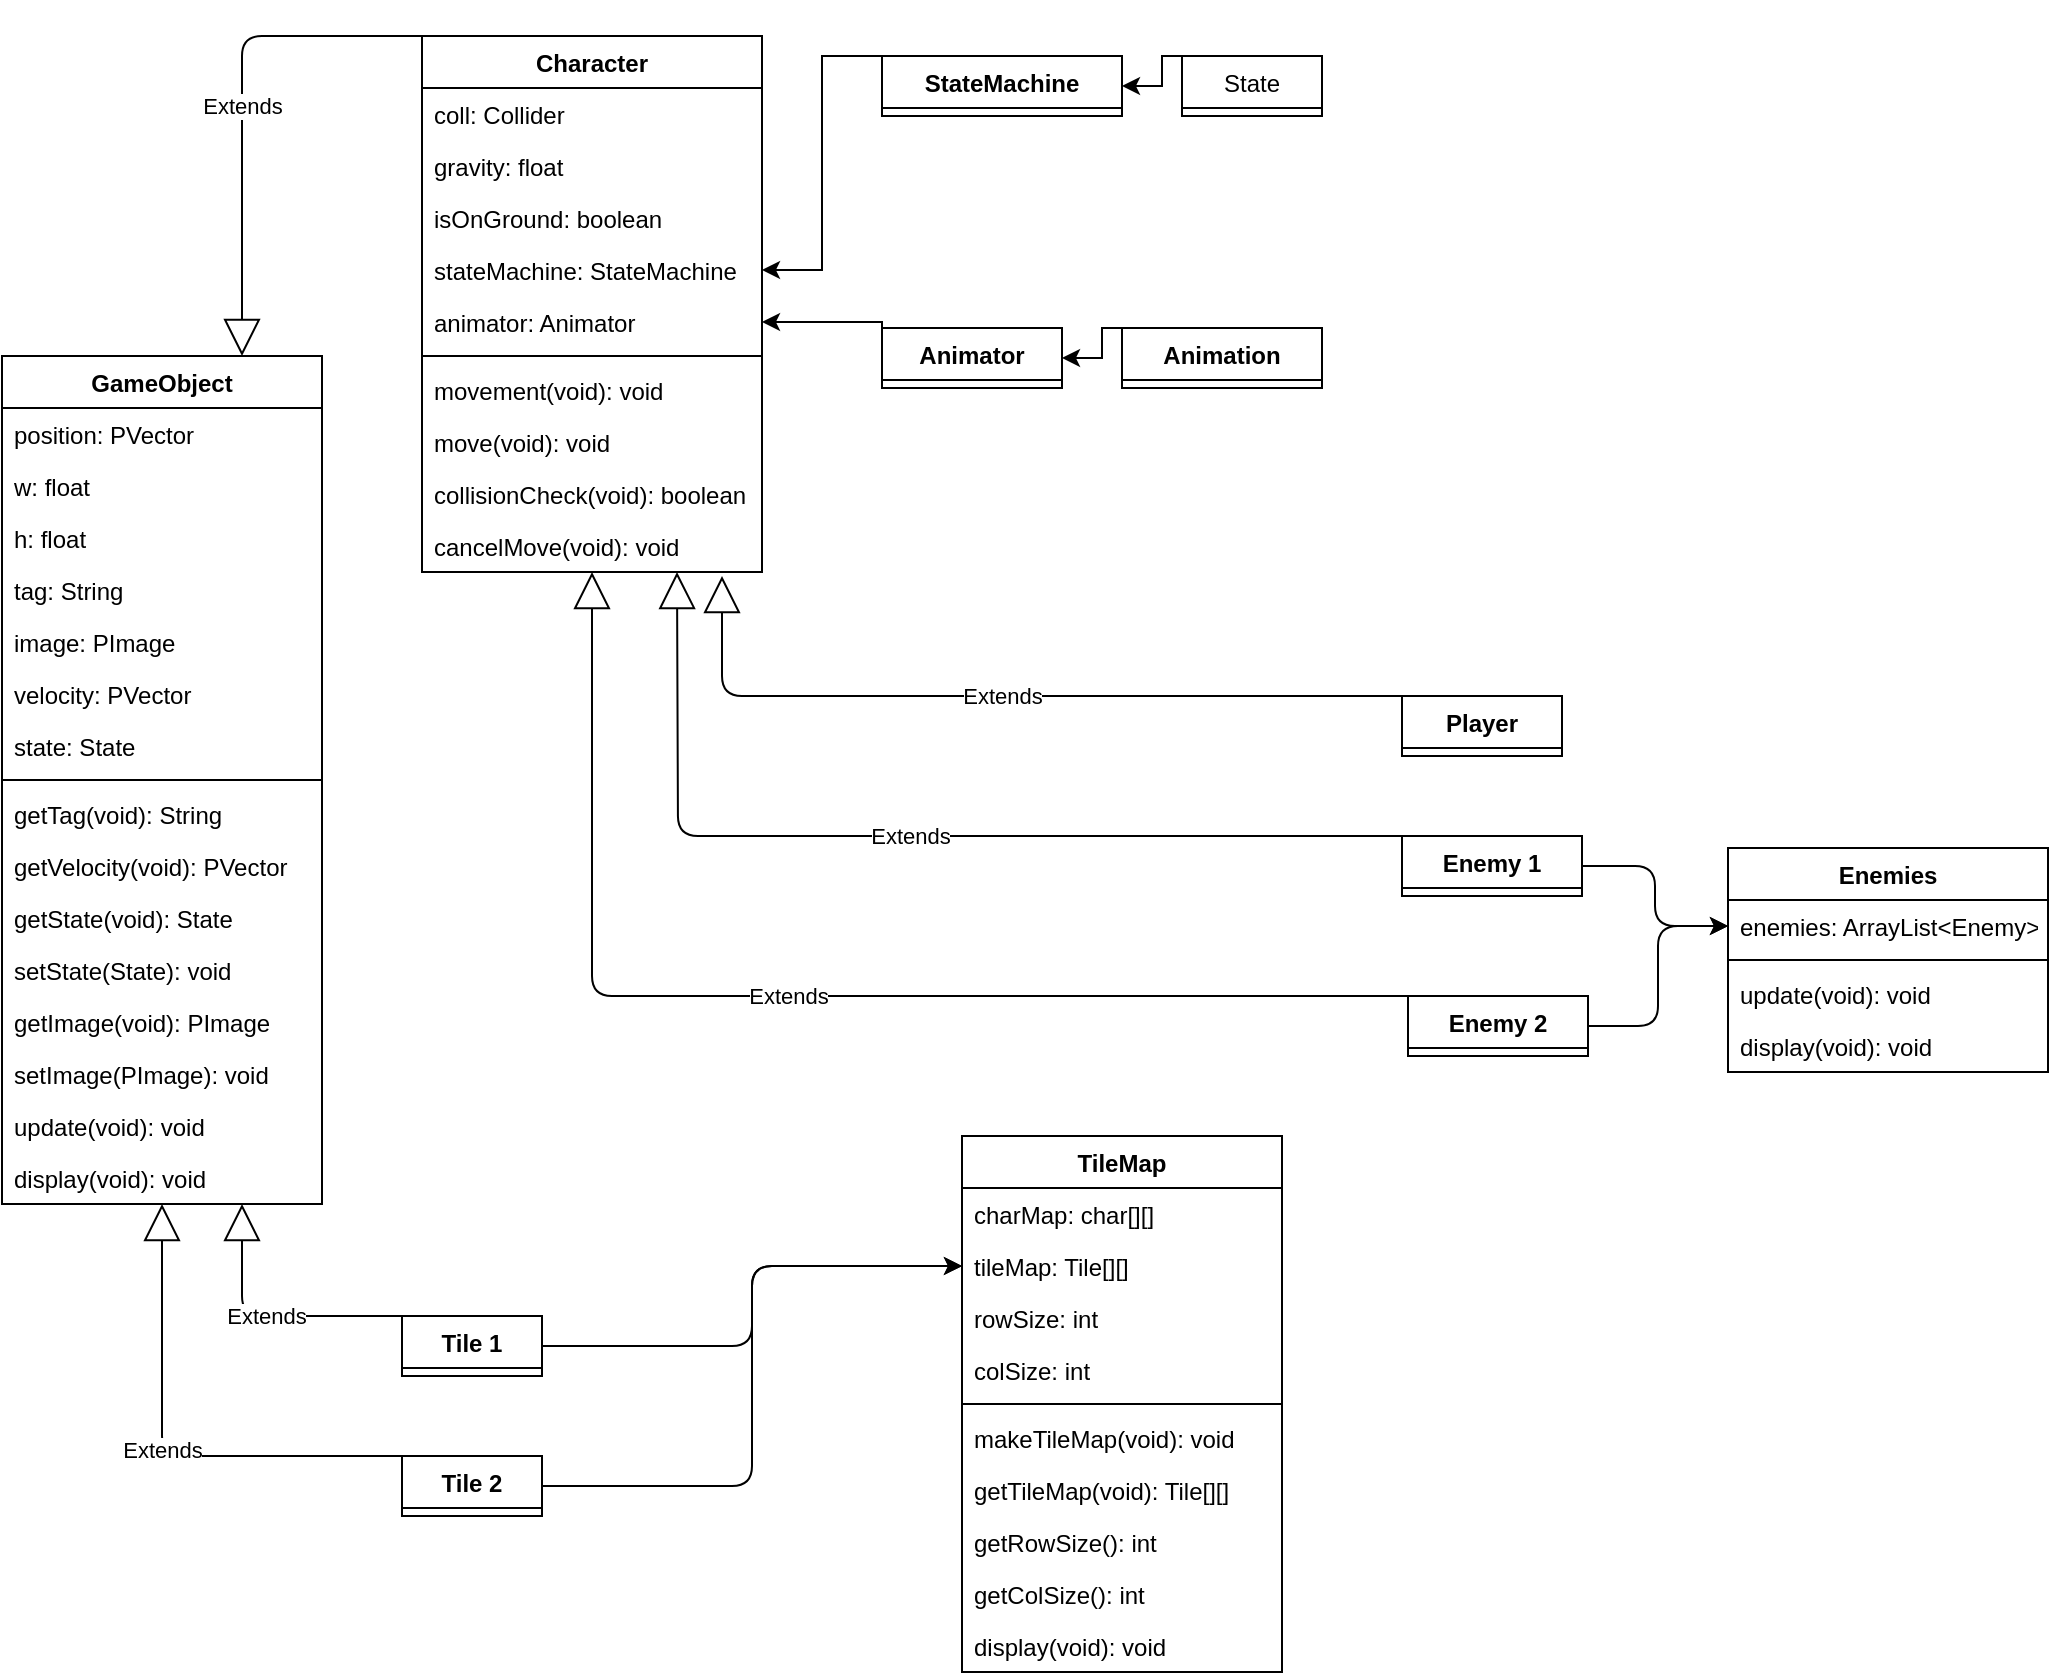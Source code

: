 <mxfile version="20.8.20" type="device"><diagram id="C5RBs43oDa-KdzZeNtuy" name="Page-1"><mxGraphModel dx="1008" dy="642" grid="1" gridSize="10" guides="1" tooltips="1" connect="1" arrows="1" fold="1" page="1" pageScale="1" pageWidth="827" pageHeight="1169" math="0" shadow="0"><root><mxCell id="WIyWlLk6GJQsqaUBKTNV-0"/><mxCell id="WIyWlLk6GJQsqaUBKTNV-1" parent="WIyWlLk6GJQsqaUBKTNV-0"/><mxCell id="olz0WFhDpBD9glcPphKf-0" value="GameObject" style="swimlane;fontStyle=1;align=center;verticalAlign=top;childLayout=stackLayout;horizontal=1;startSize=26;horizontalStack=0;resizeParent=1;resizeParentMax=0;resizeLast=0;collapsible=1;marginBottom=0;" vertex="1" parent="WIyWlLk6GJQsqaUBKTNV-1"><mxGeometry x="20" y="400" width="160" height="424" as="geometry"><mxRectangle x="20" y="400" width="110" height="30" as="alternateBounds"/></mxGeometry></mxCell><mxCell id="olz0WFhDpBD9glcPphKf-1" value="position: PVector" style="text;strokeColor=none;fillColor=none;align=left;verticalAlign=top;spacingLeft=4;spacingRight=4;overflow=hidden;rotatable=0;points=[[0,0.5],[1,0.5]];portConstraint=eastwest;" vertex="1" parent="olz0WFhDpBD9glcPphKf-0"><mxGeometry y="26" width="160" height="26" as="geometry"/></mxCell><mxCell id="olz0WFhDpBD9glcPphKf-8" value="w: float" style="text;strokeColor=none;fillColor=none;align=left;verticalAlign=top;spacingLeft=4;spacingRight=4;overflow=hidden;rotatable=0;points=[[0,0.5],[1,0.5]];portConstraint=eastwest;" vertex="1" parent="olz0WFhDpBD9glcPphKf-0"><mxGeometry y="52" width="160" height="26" as="geometry"/></mxCell><mxCell id="olz0WFhDpBD9glcPphKf-9" value="h: float" style="text;strokeColor=none;fillColor=none;align=left;verticalAlign=top;spacingLeft=4;spacingRight=4;overflow=hidden;rotatable=0;points=[[0,0.5],[1,0.5]];portConstraint=eastwest;" vertex="1" parent="olz0WFhDpBD9glcPphKf-0"><mxGeometry y="78" width="160" height="26" as="geometry"/></mxCell><mxCell id="olz0WFhDpBD9glcPphKf-10" value="tag: String" style="text;strokeColor=none;fillColor=none;align=left;verticalAlign=top;spacingLeft=4;spacingRight=4;overflow=hidden;rotatable=0;points=[[0,0.5],[1,0.5]];portConstraint=eastwest;" vertex="1" parent="olz0WFhDpBD9glcPphKf-0"><mxGeometry y="104" width="160" height="26" as="geometry"/></mxCell><mxCell id="olz0WFhDpBD9glcPphKf-11" value="image: PImage" style="text;strokeColor=none;fillColor=none;align=left;verticalAlign=top;spacingLeft=4;spacingRight=4;overflow=hidden;rotatable=0;points=[[0,0.5],[1,0.5]];portConstraint=eastwest;" vertex="1" parent="olz0WFhDpBD9glcPphKf-0"><mxGeometry y="130" width="160" height="26" as="geometry"/></mxCell><mxCell id="olz0WFhDpBD9glcPphKf-12" value="velocity: PVector" style="text;strokeColor=none;fillColor=none;align=left;verticalAlign=top;spacingLeft=4;spacingRight=4;overflow=hidden;rotatable=0;points=[[0,0.5],[1,0.5]];portConstraint=eastwest;" vertex="1" parent="olz0WFhDpBD9glcPphKf-0"><mxGeometry y="156" width="160" height="26" as="geometry"/></mxCell><mxCell id="olz0WFhDpBD9glcPphKf-13" value="state: State" style="text;strokeColor=none;fillColor=none;align=left;verticalAlign=top;spacingLeft=4;spacingRight=4;overflow=hidden;rotatable=0;points=[[0,0.5],[1,0.5]];portConstraint=eastwest;" vertex="1" parent="olz0WFhDpBD9glcPphKf-0"><mxGeometry y="182" width="160" height="26" as="geometry"/></mxCell><mxCell id="olz0WFhDpBD9glcPphKf-2" value="" style="line;strokeWidth=1;fillColor=none;align=left;verticalAlign=middle;spacingTop=-1;spacingLeft=3;spacingRight=3;rotatable=0;labelPosition=right;points=[];portConstraint=eastwest;strokeColor=inherit;" vertex="1" parent="olz0WFhDpBD9glcPphKf-0"><mxGeometry y="208" width="160" height="8" as="geometry"/></mxCell><mxCell id="olz0WFhDpBD9glcPphKf-16" value="getTag(void): String" style="text;strokeColor=none;fillColor=none;align=left;verticalAlign=top;spacingLeft=4;spacingRight=4;overflow=hidden;rotatable=0;points=[[0,0.5],[1,0.5]];portConstraint=eastwest;" vertex="1" parent="olz0WFhDpBD9glcPphKf-0"><mxGeometry y="216" width="160" height="26" as="geometry"/></mxCell><mxCell id="olz0WFhDpBD9glcPphKf-3" value="getVelocity(void): PVector" style="text;strokeColor=none;fillColor=none;align=left;verticalAlign=top;spacingLeft=4;spacingRight=4;overflow=hidden;rotatable=0;points=[[0,0.5],[1,0.5]];portConstraint=eastwest;" vertex="1" parent="olz0WFhDpBD9glcPphKf-0"><mxGeometry y="242" width="160" height="26" as="geometry"/></mxCell><mxCell id="olz0WFhDpBD9glcPphKf-14" value="getState(void): State" style="text;strokeColor=none;fillColor=none;align=left;verticalAlign=top;spacingLeft=4;spacingRight=4;overflow=hidden;rotatable=0;points=[[0,0.5],[1,0.5]];portConstraint=eastwest;" vertex="1" parent="olz0WFhDpBD9glcPphKf-0"><mxGeometry y="268" width="160" height="26" as="geometry"/></mxCell><mxCell id="olz0WFhDpBD9glcPphKf-15" value="setState(State): void" style="text;strokeColor=none;fillColor=none;align=left;verticalAlign=top;spacingLeft=4;spacingRight=4;overflow=hidden;rotatable=0;points=[[0,0.5],[1,0.5]];portConstraint=eastwest;" vertex="1" parent="olz0WFhDpBD9glcPphKf-0"><mxGeometry y="294" width="160" height="26" as="geometry"/></mxCell><mxCell id="olz0WFhDpBD9glcPphKf-18" value="getImage(void): PImage" style="text;strokeColor=none;fillColor=none;align=left;verticalAlign=top;spacingLeft=4;spacingRight=4;overflow=hidden;rotatable=0;points=[[0,0.5],[1,0.5]];portConstraint=eastwest;" vertex="1" parent="olz0WFhDpBD9glcPphKf-0"><mxGeometry y="320" width="160" height="26" as="geometry"/></mxCell><mxCell id="olz0WFhDpBD9glcPphKf-17" value="setImage(PImage): void" style="text;strokeColor=none;fillColor=none;align=left;verticalAlign=top;spacingLeft=4;spacingRight=4;overflow=hidden;rotatable=0;points=[[0,0.5],[1,0.5]];portConstraint=eastwest;" vertex="1" parent="olz0WFhDpBD9glcPphKf-0"><mxGeometry y="346" width="160" height="26" as="geometry"/></mxCell><mxCell id="olz0WFhDpBD9glcPphKf-20" value="update(void): void" style="text;strokeColor=none;fillColor=none;align=left;verticalAlign=top;spacingLeft=4;spacingRight=4;overflow=hidden;rotatable=0;points=[[0,0.5],[1,0.5]];portConstraint=eastwest;" vertex="1" parent="olz0WFhDpBD9glcPphKf-0"><mxGeometry y="372" width="160" height="26" as="geometry"/></mxCell><mxCell id="olz0WFhDpBD9glcPphKf-19" value="display(void): void" style="text;strokeColor=none;fillColor=none;align=left;verticalAlign=top;spacingLeft=4;spacingRight=4;overflow=hidden;rotatable=0;points=[[0,0.5],[1,0.5]];portConstraint=eastwest;" vertex="1" parent="olz0WFhDpBD9glcPphKf-0"><mxGeometry y="398" width="160" height="26" as="geometry"/></mxCell><mxCell id="olz0WFhDpBD9glcPphKf-21" value="Character" style="swimlane;fontStyle=1;align=center;verticalAlign=top;childLayout=stackLayout;horizontal=1;startSize=26;horizontalStack=0;resizeParent=1;resizeParentMax=0;resizeLast=0;collapsible=1;marginBottom=0;" vertex="1" parent="WIyWlLk6GJQsqaUBKTNV-1"><mxGeometry x="230" y="240" width="170" height="268" as="geometry"><mxRectangle x="230" y="240" width="100" height="30" as="alternateBounds"/></mxGeometry></mxCell><mxCell id="olz0WFhDpBD9glcPphKf-22" value="coll: Collider" style="text;strokeColor=none;fillColor=none;align=left;verticalAlign=top;spacingLeft=4;spacingRight=4;overflow=hidden;rotatable=0;points=[[0,0.5],[1,0.5]];portConstraint=eastwest;" vertex="1" parent="olz0WFhDpBD9glcPphKf-21"><mxGeometry y="26" width="170" height="26" as="geometry"/></mxCell><mxCell id="olz0WFhDpBD9glcPphKf-28" value="gravity: float" style="text;strokeColor=none;fillColor=none;align=left;verticalAlign=top;spacingLeft=4;spacingRight=4;overflow=hidden;rotatable=0;points=[[0,0.5],[1,0.5]];portConstraint=eastwest;" vertex="1" parent="olz0WFhDpBD9glcPphKf-21"><mxGeometry y="52" width="170" height="26" as="geometry"/></mxCell><mxCell id="olz0WFhDpBD9glcPphKf-27" value="isOnGround: boolean" style="text;strokeColor=none;fillColor=none;align=left;verticalAlign=top;spacingLeft=4;spacingRight=4;overflow=hidden;rotatable=0;points=[[0,0.5],[1,0.5]];portConstraint=eastwest;" vertex="1" parent="olz0WFhDpBD9glcPphKf-21"><mxGeometry y="78" width="170" height="26" as="geometry"/></mxCell><mxCell id="olz0WFhDpBD9glcPphKf-26" value="stateMachine: StateMachine" style="text;strokeColor=none;fillColor=none;align=left;verticalAlign=top;spacingLeft=4;spacingRight=4;overflow=hidden;rotatable=0;points=[[0,0.5],[1,0.5]];portConstraint=eastwest;" vertex="1" parent="olz0WFhDpBD9glcPphKf-21"><mxGeometry y="104" width="170" height="26" as="geometry"/></mxCell><mxCell id="olz0WFhDpBD9glcPphKf-25" value="animator: Animator" style="text;strokeColor=none;fillColor=none;align=left;verticalAlign=top;spacingLeft=4;spacingRight=4;overflow=hidden;rotatable=0;points=[[0,0.5],[1,0.5]];portConstraint=eastwest;" vertex="1" parent="olz0WFhDpBD9glcPphKf-21"><mxGeometry y="130" width="170" height="26" as="geometry"/></mxCell><mxCell id="olz0WFhDpBD9glcPphKf-23" value="" style="line;strokeWidth=1;fillColor=none;align=left;verticalAlign=middle;spacingTop=-1;spacingLeft=3;spacingRight=3;rotatable=0;labelPosition=right;points=[];portConstraint=eastwest;strokeColor=inherit;" vertex="1" parent="olz0WFhDpBD9glcPphKf-21"><mxGeometry y="156" width="170" height="8" as="geometry"/></mxCell><mxCell id="olz0WFhDpBD9glcPphKf-24" value="movement(void): void" style="text;strokeColor=none;fillColor=none;align=left;verticalAlign=top;spacingLeft=4;spacingRight=4;overflow=hidden;rotatable=0;points=[[0,0.5],[1,0.5]];portConstraint=eastwest;" vertex="1" parent="olz0WFhDpBD9glcPphKf-21"><mxGeometry y="164" width="170" height="26" as="geometry"/></mxCell><mxCell id="olz0WFhDpBD9glcPphKf-31" value="move(void): void" style="text;strokeColor=none;fillColor=none;align=left;verticalAlign=top;spacingLeft=4;spacingRight=4;overflow=hidden;rotatable=0;points=[[0,0.5],[1,0.5]];portConstraint=eastwest;" vertex="1" parent="olz0WFhDpBD9glcPphKf-21"><mxGeometry y="190" width="170" height="26" as="geometry"/></mxCell><mxCell id="olz0WFhDpBD9glcPphKf-30" value="collisionCheck(void): boolean" style="text;strokeColor=none;fillColor=none;align=left;verticalAlign=top;spacingLeft=4;spacingRight=4;overflow=hidden;rotatable=0;points=[[0,0.5],[1,0.5]];portConstraint=eastwest;" vertex="1" parent="olz0WFhDpBD9glcPphKf-21"><mxGeometry y="216" width="170" height="26" as="geometry"/></mxCell><mxCell id="olz0WFhDpBD9glcPphKf-29" value="cancelMove(void): void" style="text;strokeColor=none;fillColor=none;align=left;verticalAlign=top;spacingLeft=4;spacingRight=4;overflow=hidden;rotatable=0;points=[[0,0.5],[1,0.5]];portConstraint=eastwest;" vertex="1" parent="olz0WFhDpBD9glcPphKf-21"><mxGeometry y="242" width="170" height="26" as="geometry"/></mxCell><mxCell id="olz0WFhDpBD9glcPphKf-32" value="Player" style="swimlane;fontStyle=1;align=center;verticalAlign=top;childLayout=stackLayout;horizontal=1;startSize=26;horizontalStack=0;resizeParent=1;resizeParentMax=0;resizeLast=0;collapsible=1;marginBottom=0;" vertex="1" collapsed="1" parent="WIyWlLk6GJQsqaUBKTNV-1"><mxGeometry x="720" y="570" width="80" height="30" as="geometry"><mxRectangle x="720" y="570" width="160" height="294" as="alternateBounds"/></mxGeometry></mxCell><mxCell id="olz0WFhDpBD9glcPphKf-33" value="speed: float" style="text;strokeColor=none;fillColor=none;align=left;verticalAlign=top;spacingLeft=4;spacingRight=4;overflow=hidden;rotatable=0;points=[[0,0.5],[1,0.5]];portConstraint=eastwest;" vertex="1" parent="olz0WFhDpBD9glcPphKf-32"><mxGeometry y="26" width="160" height="26" as="geometry"/></mxCell><mxCell id="olz0WFhDpBD9glcPphKf-39" value="fireRate: int" style="text;strokeColor=none;fillColor=none;align=left;verticalAlign=top;spacingLeft=4;spacingRight=4;overflow=hidden;rotatable=0;points=[[0,0.5],[1,0.5]];portConstraint=eastwest;" vertex="1" parent="olz0WFhDpBD9glcPphKf-32"><mxGeometry y="52" width="160" height="26" as="geometry"/></mxCell><mxCell id="olz0WFhDpBD9glcPphKf-38" value="fireCnt: int" style="text;strokeColor=none;fillColor=none;align=left;verticalAlign=top;spacingLeft=4;spacingRight=4;overflow=hidden;rotatable=0;points=[[0,0.5],[1,0.5]];portConstraint=eastwest;" vertex="1" parent="olz0WFhDpBD9glcPphKf-32"><mxGeometry y="78" width="160" height="26" as="geometry"/></mxCell><mxCell id="olz0WFhDpBD9glcPphKf-37" value="readyToFire: boolean" style="text;strokeColor=none;fillColor=none;align=left;verticalAlign=top;spacingLeft=4;spacingRight=4;overflow=hidden;rotatable=0;points=[[0,0.5],[1,0.5]];portConstraint=eastwest;" vertex="1" parent="olz0WFhDpBD9glcPphKf-32"><mxGeometry y="104" width="160" height="26" as="geometry"/></mxCell><mxCell id="olz0WFhDpBD9glcPphKf-36" value="jumpForce: float" style="text;strokeColor=none;fillColor=none;align=left;verticalAlign=top;spacingLeft=4;spacingRight=4;overflow=hidden;rotatable=0;points=[[0,0.5],[1,0.5]];portConstraint=eastwest;" vertex="1" parent="olz0WFhDpBD9glcPphKf-32"><mxGeometry y="130" width="160" height="26" as="geometry"/></mxCell><mxCell id="olz0WFhDpBD9glcPphKf-34" value="" style="line;strokeWidth=1;fillColor=none;align=left;verticalAlign=middle;spacingTop=-1;spacingLeft=3;spacingRight=3;rotatable=0;labelPosition=right;points=[];portConstraint=eastwest;strokeColor=inherit;" vertex="1" parent="olz0WFhDpBD9glcPphKf-32"><mxGeometry y="156" width="160" height="8" as="geometry"/></mxCell><mxCell id="olz0WFhDpBD9glcPphKf-35" value="movement(void): void" style="text;strokeColor=none;fillColor=none;align=left;verticalAlign=top;spacingLeft=4;spacingRight=4;overflow=hidden;rotatable=0;points=[[0,0.5],[1,0.5]];portConstraint=eastwest;" vertex="1" parent="olz0WFhDpBD9glcPphKf-32"><mxGeometry y="164" width="160" height="26" as="geometry"/></mxCell><mxCell id="olz0WFhDpBD9glcPphKf-43" value="jump(void): void" style="text;strokeColor=none;fillColor=none;align=left;verticalAlign=top;spacingLeft=4;spacingRight=4;overflow=hidden;rotatable=0;points=[[0,0.5],[1,0.5]];portConstraint=eastwest;" vertex="1" parent="olz0WFhDpBD9glcPphKf-32"><mxGeometry y="190" width="160" height="26" as="geometry"/></mxCell><mxCell id="olz0WFhDpBD9glcPphKf-42" value="checkFire(void): void" style="text;strokeColor=none;fillColor=none;align=left;verticalAlign=top;spacingLeft=4;spacingRight=4;overflow=hidden;rotatable=0;points=[[0,0.5],[1,0.5]];portConstraint=eastwest;" vertex="1" parent="olz0WFhDpBD9glcPphKf-32"><mxGeometry y="216" width="160" height="26" as="geometry"/></mxCell><mxCell id="olz0WFhDpBD9glcPphKf-41" value="fire(void): void" style="text;strokeColor=none;fillColor=none;align=left;verticalAlign=top;spacingLeft=4;spacingRight=4;overflow=hidden;rotatable=0;points=[[0,0.5],[1,0.5]];portConstraint=eastwest;" vertex="1" parent="olz0WFhDpBD9glcPphKf-32"><mxGeometry y="242" width="160" height="26" as="geometry"/></mxCell><mxCell id="olz0WFhDpBD9glcPphKf-40" value="update(void): void" style="text;strokeColor=none;fillColor=none;align=left;verticalAlign=top;spacingLeft=4;spacingRight=4;overflow=hidden;rotatable=0;points=[[0,0.5],[1,0.5]];portConstraint=eastwest;" vertex="1" parent="olz0WFhDpBD9glcPphKf-32"><mxGeometry y="268" width="160" height="26" as="geometry"/></mxCell><mxCell id="olz0WFhDpBD9glcPphKf-47" value="Enemy 1" style="swimlane;fontStyle=1;align=center;verticalAlign=top;childLayout=stackLayout;horizontal=1;startSize=26;horizontalStack=0;resizeParent=1;resizeParentMax=0;resizeLast=0;collapsible=1;marginBottom=0;" vertex="1" collapsed="1" parent="WIyWlLk6GJQsqaUBKTNV-1"><mxGeometry x="720" y="640" width="90" height="30" as="geometry"><mxRectangle x="440" y="390" width="160" height="138" as="alternateBounds"/></mxGeometry></mxCell><mxCell id="olz0WFhDpBD9glcPphKf-49" value="" style="line;strokeWidth=1;fillColor=none;align=left;verticalAlign=middle;spacingTop=-1;spacingLeft=3;spacingRight=3;rotatable=0;labelPosition=right;points=[];portConstraint=eastwest;strokeColor=inherit;" vertex="1" parent="olz0WFhDpBD9glcPphKf-47"><mxGeometry y="26" width="160" height="8" as="geometry"/></mxCell><mxCell id="olz0WFhDpBD9glcPphKf-50" value="movement(void): void" style="text;strokeColor=none;fillColor=none;align=left;verticalAlign=top;spacingLeft=4;spacingRight=4;overflow=hidden;rotatable=0;points=[[0,0.5],[1,0.5]];portConstraint=eastwest;" vertex="1" parent="olz0WFhDpBD9glcPphKf-47"><mxGeometry y="34" width="160" height="26" as="geometry"/></mxCell><mxCell id="olz0WFhDpBD9glcPphKf-53" value="isHit(void): boolean" style="text;strokeColor=none;fillColor=none;align=left;verticalAlign=top;spacingLeft=4;spacingRight=4;overflow=hidden;rotatable=0;points=[[0,0.5],[1,0.5]];portConstraint=eastwest;" vertex="1" parent="olz0WFhDpBD9glcPphKf-47"><mxGeometry y="60" width="160" height="26" as="geometry"/></mxCell><mxCell id="olz0WFhDpBD9glcPphKf-52" value="isDead(void):  void" style="text;strokeColor=none;fillColor=none;align=left;verticalAlign=top;spacingLeft=4;spacingRight=4;overflow=hidden;rotatable=0;points=[[0,0.5],[1,0.5]];portConstraint=eastwest;" vertex="1" parent="olz0WFhDpBD9glcPphKf-47"><mxGeometry y="86" width="160" height="26" as="geometry"/></mxCell><mxCell id="olz0WFhDpBD9glcPphKf-51" value="update(void): void" style="text;strokeColor=none;fillColor=none;align=left;verticalAlign=top;spacingLeft=4;spacingRight=4;overflow=hidden;rotatable=0;points=[[0,0.5],[1,0.5]];portConstraint=eastwest;" vertex="1" parent="olz0WFhDpBD9glcPphKf-47"><mxGeometry y="112" width="160" height="26" as="geometry"/></mxCell><mxCell id="olz0WFhDpBD9glcPphKf-54" value="Enemy 2" style="swimlane;fontStyle=1;align=center;verticalAlign=top;childLayout=stackLayout;horizontal=1;startSize=26;horizontalStack=0;resizeParent=1;resizeParentMax=0;resizeLast=0;collapsible=1;marginBottom=0;" vertex="1" collapsed="1" parent="WIyWlLk6GJQsqaUBKTNV-1"><mxGeometry x="723" y="720" width="90" height="30" as="geometry"><mxRectangle x="440" y="540" width="160" height="138" as="alternateBounds"/></mxGeometry></mxCell><mxCell id="olz0WFhDpBD9glcPphKf-55" value="" style="line;strokeWidth=1;fillColor=none;align=left;verticalAlign=middle;spacingTop=-1;spacingLeft=3;spacingRight=3;rotatable=0;labelPosition=right;points=[];portConstraint=eastwest;strokeColor=inherit;" vertex="1" parent="olz0WFhDpBD9glcPphKf-54"><mxGeometry y="26" width="160" height="8" as="geometry"/></mxCell><mxCell id="olz0WFhDpBD9glcPphKf-56" value="movement(void): void" style="text;strokeColor=none;fillColor=none;align=left;verticalAlign=top;spacingLeft=4;spacingRight=4;overflow=hidden;rotatable=0;points=[[0,0.5],[1,0.5]];portConstraint=eastwest;" vertex="1" parent="olz0WFhDpBD9glcPphKf-54"><mxGeometry y="34" width="160" height="26" as="geometry"/></mxCell><mxCell id="olz0WFhDpBD9glcPphKf-57" value="isHit(void): boolean" style="text;strokeColor=none;fillColor=none;align=left;verticalAlign=top;spacingLeft=4;spacingRight=4;overflow=hidden;rotatable=0;points=[[0,0.5],[1,0.5]];portConstraint=eastwest;" vertex="1" parent="olz0WFhDpBD9glcPphKf-54"><mxGeometry y="60" width="160" height="26" as="geometry"/></mxCell><mxCell id="olz0WFhDpBD9glcPphKf-58" value="isDead(void):  void" style="text;strokeColor=none;fillColor=none;align=left;verticalAlign=top;spacingLeft=4;spacingRight=4;overflow=hidden;rotatable=0;points=[[0,0.5],[1,0.5]];portConstraint=eastwest;" vertex="1" parent="olz0WFhDpBD9glcPphKf-54"><mxGeometry y="86" width="160" height="26" as="geometry"/></mxCell><mxCell id="olz0WFhDpBD9glcPphKf-59" value="update(void): void" style="text;strokeColor=none;fillColor=none;align=left;verticalAlign=top;spacingLeft=4;spacingRight=4;overflow=hidden;rotatable=0;points=[[0,0.5],[1,0.5]];portConstraint=eastwest;" vertex="1" parent="olz0WFhDpBD9glcPphKf-54"><mxGeometry y="112" width="160" height="26" as="geometry"/></mxCell><mxCell id="olz0WFhDpBD9glcPphKf-60" value="Enemies" style="swimlane;fontStyle=1;align=center;verticalAlign=top;childLayout=stackLayout;horizontal=1;startSize=26;horizontalStack=0;resizeParent=1;resizeParentMax=0;resizeLast=0;collapsible=1;marginBottom=0;" vertex="1" parent="WIyWlLk6GJQsqaUBKTNV-1"><mxGeometry x="883" y="646" width="160" height="112" as="geometry"><mxRectangle x="680" y="448" width="90" height="30" as="alternateBounds"/></mxGeometry></mxCell><mxCell id="olz0WFhDpBD9glcPphKf-61" value="enemies: ArrayList&lt;Enemy&gt;" style="text;strokeColor=none;fillColor=none;align=left;verticalAlign=top;spacingLeft=4;spacingRight=4;overflow=hidden;rotatable=0;points=[[0,0.5],[1,0.5]];portConstraint=eastwest;" vertex="1" parent="olz0WFhDpBD9glcPphKf-60"><mxGeometry y="26" width="160" height="26" as="geometry"/></mxCell><mxCell id="olz0WFhDpBD9glcPphKf-62" value="" style="line;strokeWidth=1;fillColor=none;align=left;verticalAlign=middle;spacingTop=-1;spacingLeft=3;spacingRight=3;rotatable=0;labelPosition=right;points=[];portConstraint=eastwest;strokeColor=inherit;" vertex="1" parent="olz0WFhDpBD9glcPphKf-60"><mxGeometry y="52" width="160" height="8" as="geometry"/></mxCell><mxCell id="olz0WFhDpBD9glcPphKf-63" value="update(void): void" style="text;strokeColor=none;fillColor=none;align=left;verticalAlign=top;spacingLeft=4;spacingRight=4;overflow=hidden;rotatable=0;points=[[0,0.5],[1,0.5]];portConstraint=eastwest;" vertex="1" parent="olz0WFhDpBD9glcPphKf-60"><mxGeometry y="60" width="160" height="26" as="geometry"/></mxCell><mxCell id="olz0WFhDpBD9glcPphKf-72" value="display(void): void" style="text;strokeColor=none;fillColor=none;align=left;verticalAlign=top;spacingLeft=4;spacingRight=4;overflow=hidden;rotatable=0;points=[[0,0.5],[1,0.5]];portConstraint=eastwest;" vertex="1" parent="olz0WFhDpBD9glcPphKf-60"><mxGeometry y="86" width="160" height="26" as="geometry"/></mxCell><mxCell id="olz0WFhDpBD9glcPphKf-64" value="Tile 1" style="swimlane;fontStyle=1;align=center;verticalAlign=top;childLayout=stackLayout;horizontal=1;startSize=26;horizontalStack=0;resizeParent=1;resizeParentMax=0;resizeLast=0;collapsible=1;marginBottom=0;" vertex="1" collapsed="1" parent="WIyWlLk6GJQsqaUBKTNV-1"><mxGeometry x="220" y="880" width="70" height="30" as="geometry"><mxRectangle x="220" y="790" width="160" height="138" as="alternateBounds"/></mxGeometry></mxCell><mxCell id="olz0WFhDpBD9glcPphKf-65" value="coll: collider" style="text;strokeColor=none;fillColor=none;align=left;verticalAlign=top;spacingLeft=4;spacingRight=4;overflow=hidden;rotatable=0;points=[[0,0.5],[1,0.5]];portConstraint=eastwest;" vertex="1" parent="olz0WFhDpBD9glcPphKf-64"><mxGeometry y="26" width="160" height="26" as="geometry"/></mxCell><mxCell id="olz0WFhDpBD9glcPphKf-74" value="row: int" style="text;strokeColor=none;fillColor=none;align=left;verticalAlign=top;spacingLeft=4;spacingRight=4;overflow=hidden;rotatable=0;points=[[0,0.5],[1,0.5]];portConstraint=eastwest;" vertex="1" parent="olz0WFhDpBD9glcPphKf-64"><mxGeometry y="52" width="160" height="26" as="geometry"/></mxCell><mxCell id="olz0WFhDpBD9glcPphKf-73" value="col: int" style="text;strokeColor=none;fillColor=none;align=left;verticalAlign=top;spacingLeft=4;spacingRight=4;overflow=hidden;rotatable=0;points=[[0,0.5],[1,0.5]];portConstraint=eastwest;" vertex="1" parent="olz0WFhDpBD9glcPphKf-64"><mxGeometry y="78" width="160" height="26" as="geometry"/></mxCell><mxCell id="olz0WFhDpBD9glcPphKf-66" value="" style="line;strokeWidth=1;fillColor=none;align=left;verticalAlign=middle;spacingTop=-1;spacingLeft=3;spacingRight=3;rotatable=0;labelPosition=right;points=[];portConstraint=eastwest;strokeColor=inherit;" vertex="1" parent="olz0WFhDpBD9glcPphKf-64"><mxGeometry y="104" width="160" height="8" as="geometry"/></mxCell><mxCell id="olz0WFhDpBD9glcPphKf-67" value="setTile(void): void" style="text;strokeColor=none;fillColor=none;align=left;verticalAlign=top;spacingLeft=4;spacingRight=4;overflow=hidden;rotatable=0;points=[[0,0.5],[1,0.5]];portConstraint=eastwest;" vertex="1" parent="olz0WFhDpBD9glcPphKf-64"><mxGeometry y="112" width="160" height="26" as="geometry"/></mxCell><mxCell id="olz0WFhDpBD9glcPphKf-68" value="TileMap" style="swimlane;fontStyle=1;align=center;verticalAlign=top;childLayout=stackLayout;horizontal=1;startSize=26;horizontalStack=0;resizeParent=1;resizeParentMax=0;resizeLast=0;collapsible=1;marginBottom=0;" vertex="1" parent="WIyWlLk6GJQsqaUBKTNV-1"><mxGeometry x="500" y="790" width="160" height="268" as="geometry"><mxRectangle x="500" y="790" width="80" height="30" as="alternateBounds"/></mxGeometry></mxCell><mxCell id="olz0WFhDpBD9glcPphKf-69" value="charMap: char[][]" style="text;strokeColor=none;fillColor=none;align=left;verticalAlign=top;spacingLeft=4;spacingRight=4;overflow=hidden;rotatable=0;points=[[0,0.5],[1,0.5]];portConstraint=eastwest;" vertex="1" parent="olz0WFhDpBD9glcPphKf-68"><mxGeometry y="26" width="160" height="26" as="geometry"/></mxCell><mxCell id="olz0WFhDpBD9glcPphKf-82" value="tileMap: Tile[][]" style="text;strokeColor=none;fillColor=none;align=left;verticalAlign=top;spacingLeft=4;spacingRight=4;overflow=hidden;rotatable=0;points=[[0,0.5],[1,0.5]];portConstraint=eastwest;" vertex="1" parent="olz0WFhDpBD9glcPphKf-68"><mxGeometry y="52" width="160" height="26" as="geometry"/></mxCell><mxCell id="olz0WFhDpBD9glcPphKf-81" value="rowSize: int" style="text;strokeColor=none;fillColor=none;align=left;verticalAlign=top;spacingLeft=4;spacingRight=4;overflow=hidden;rotatable=0;points=[[0,0.5],[1,0.5]];portConstraint=eastwest;" vertex="1" parent="olz0WFhDpBD9glcPphKf-68"><mxGeometry y="78" width="160" height="26" as="geometry"/></mxCell><mxCell id="olz0WFhDpBD9glcPphKf-83" value="colSize: int" style="text;strokeColor=none;fillColor=none;align=left;verticalAlign=top;spacingLeft=4;spacingRight=4;overflow=hidden;rotatable=0;points=[[0,0.5],[1,0.5]];portConstraint=eastwest;" vertex="1" parent="olz0WFhDpBD9glcPphKf-68"><mxGeometry y="104" width="160" height="26" as="geometry"/></mxCell><mxCell id="olz0WFhDpBD9glcPphKf-70" value="" style="line;strokeWidth=1;fillColor=none;align=left;verticalAlign=middle;spacingTop=-1;spacingLeft=3;spacingRight=3;rotatable=0;labelPosition=right;points=[];portConstraint=eastwest;strokeColor=inherit;" vertex="1" parent="olz0WFhDpBD9glcPphKf-68"><mxGeometry y="130" width="160" height="8" as="geometry"/></mxCell><mxCell id="olz0WFhDpBD9glcPphKf-71" value="makeTileMap(void): void" style="text;strokeColor=none;fillColor=none;align=left;verticalAlign=top;spacingLeft=4;spacingRight=4;overflow=hidden;rotatable=0;points=[[0,0.5],[1,0.5]];portConstraint=eastwest;" vertex="1" parent="olz0WFhDpBD9glcPphKf-68"><mxGeometry y="138" width="160" height="26" as="geometry"/></mxCell><mxCell id="olz0WFhDpBD9glcPphKf-87" value="getTileMap(void): Tile[][]" style="text;strokeColor=none;fillColor=none;align=left;verticalAlign=top;spacingLeft=4;spacingRight=4;overflow=hidden;rotatable=0;points=[[0,0.5],[1,0.5]];portConstraint=eastwest;" vertex="1" parent="olz0WFhDpBD9glcPphKf-68"><mxGeometry y="164" width="160" height="26" as="geometry"/></mxCell><mxCell id="olz0WFhDpBD9glcPphKf-86" value="getRowSize(): int" style="text;strokeColor=none;fillColor=none;align=left;verticalAlign=top;spacingLeft=4;spacingRight=4;overflow=hidden;rotatable=0;points=[[0,0.5],[1,0.5]];portConstraint=eastwest;" vertex="1" parent="olz0WFhDpBD9glcPphKf-68"><mxGeometry y="190" width="160" height="26" as="geometry"/></mxCell><mxCell id="olz0WFhDpBD9glcPphKf-85" value="getColSize(): int" style="text;strokeColor=none;fillColor=none;align=left;verticalAlign=top;spacingLeft=4;spacingRight=4;overflow=hidden;rotatable=0;points=[[0,0.5],[1,0.5]];portConstraint=eastwest;" vertex="1" parent="olz0WFhDpBD9glcPphKf-68"><mxGeometry y="216" width="160" height="26" as="geometry"/></mxCell><mxCell id="olz0WFhDpBD9glcPphKf-84" value="display(void): void" style="text;strokeColor=none;fillColor=none;align=left;verticalAlign=top;spacingLeft=4;spacingRight=4;overflow=hidden;rotatable=0;points=[[0,0.5],[1,0.5]];portConstraint=eastwest;" vertex="1" parent="olz0WFhDpBD9glcPphKf-68"><mxGeometry y="242" width="160" height="26" as="geometry"/></mxCell><mxCell id="olz0WFhDpBD9glcPphKf-75" value="Tile 2" style="swimlane;fontStyle=1;align=center;verticalAlign=top;childLayout=stackLayout;horizontal=1;startSize=26;horizontalStack=0;resizeParent=1;resizeParentMax=0;resizeLast=0;collapsible=1;marginBottom=0;" vertex="1" collapsed="1" parent="WIyWlLk6GJQsqaUBKTNV-1"><mxGeometry x="220" y="950" width="70" height="30" as="geometry"><mxRectangle x="220" y="950" width="160" height="138" as="alternateBounds"/></mxGeometry></mxCell><mxCell id="olz0WFhDpBD9glcPphKf-76" value="coll: collider" style="text;strokeColor=none;fillColor=none;align=left;verticalAlign=top;spacingLeft=4;spacingRight=4;overflow=hidden;rotatable=0;points=[[0,0.5],[1,0.5]];portConstraint=eastwest;" vertex="1" parent="olz0WFhDpBD9glcPphKf-75"><mxGeometry y="26" width="160" height="26" as="geometry"/></mxCell><mxCell id="olz0WFhDpBD9glcPphKf-77" value="row: int" style="text;strokeColor=none;fillColor=none;align=left;verticalAlign=top;spacingLeft=4;spacingRight=4;overflow=hidden;rotatable=0;points=[[0,0.5],[1,0.5]];portConstraint=eastwest;" vertex="1" parent="olz0WFhDpBD9glcPphKf-75"><mxGeometry y="52" width="160" height="26" as="geometry"/></mxCell><mxCell id="olz0WFhDpBD9glcPphKf-78" value="col: int" style="text;strokeColor=none;fillColor=none;align=left;verticalAlign=top;spacingLeft=4;spacingRight=4;overflow=hidden;rotatable=0;points=[[0,0.5],[1,0.5]];portConstraint=eastwest;" vertex="1" parent="olz0WFhDpBD9glcPphKf-75"><mxGeometry y="78" width="160" height="26" as="geometry"/></mxCell><mxCell id="olz0WFhDpBD9glcPphKf-79" value="" style="line;strokeWidth=1;fillColor=none;align=left;verticalAlign=middle;spacingTop=-1;spacingLeft=3;spacingRight=3;rotatable=0;labelPosition=right;points=[];portConstraint=eastwest;strokeColor=inherit;" vertex="1" parent="olz0WFhDpBD9glcPphKf-75"><mxGeometry y="104" width="160" height="8" as="geometry"/></mxCell><mxCell id="olz0WFhDpBD9glcPphKf-80" value="setTile(void): void" style="text;strokeColor=none;fillColor=none;align=left;verticalAlign=top;spacingLeft=4;spacingRight=4;overflow=hidden;rotatable=0;points=[[0,0.5],[1,0.5]];portConstraint=eastwest;" vertex="1" parent="olz0WFhDpBD9glcPphKf-75"><mxGeometry y="112" width="160" height="26" as="geometry"/></mxCell><mxCell id="olz0WFhDpBD9glcPphKf-88" style="edgeStyle=orthogonalEdgeStyle;rounded=1;orthogonalLoop=1;jettySize=auto;html=1;exitX=1;exitY=0.5;exitDx=0;exitDy=0;" edge="1" parent="WIyWlLk6GJQsqaUBKTNV-1" source="olz0WFhDpBD9glcPphKf-65" target="olz0WFhDpBD9glcPphKf-82"><mxGeometry relative="1" as="geometry"/></mxCell><mxCell id="olz0WFhDpBD9glcPphKf-89" style="edgeStyle=orthogonalEdgeStyle;rounded=1;orthogonalLoop=1;jettySize=auto;html=1;exitX=1;exitY=0.5;exitDx=0;exitDy=0;entryX=0;entryY=0.5;entryDx=0;entryDy=0;" edge="1" parent="WIyWlLk6GJQsqaUBKTNV-1" source="olz0WFhDpBD9glcPphKf-76" target="olz0WFhDpBD9glcPphKf-82"><mxGeometry relative="1" as="geometry"/></mxCell><mxCell id="olz0WFhDpBD9glcPphKf-90" style="edgeStyle=orthogonalEdgeStyle;rounded=1;orthogonalLoop=1;jettySize=auto;html=1;exitX=1;exitY=0.5;exitDx=0;exitDy=0;entryX=0;entryY=0.5;entryDx=0;entryDy=0;" edge="1" parent="WIyWlLk6GJQsqaUBKTNV-1" source="olz0WFhDpBD9glcPphKf-50" target="olz0WFhDpBD9glcPphKf-61"><mxGeometry relative="1" as="geometry"/></mxCell><mxCell id="olz0WFhDpBD9glcPphKf-91" style="edgeStyle=orthogonalEdgeStyle;rounded=1;orthogonalLoop=1;jettySize=auto;html=1;exitX=1;exitY=0.5;exitDx=0;exitDy=0;entryX=0;entryY=0.5;entryDx=0;entryDy=0;" edge="1" parent="WIyWlLk6GJQsqaUBKTNV-1" source="olz0WFhDpBD9glcPphKf-56" target="olz0WFhDpBD9glcPphKf-61"><mxGeometry relative="1" as="geometry"/></mxCell><mxCell id="olz0WFhDpBD9glcPphKf-94" value="Extends" style="endArrow=block;endSize=16;endFill=0;html=1;rounded=1;entryX=0.75;entryY=0;entryDx=0;entryDy=0;exitX=0;exitY=0;exitDx=0;exitDy=0;" edge="1" parent="WIyWlLk6GJQsqaUBKTNV-1" source="olz0WFhDpBD9glcPphKf-21" target="olz0WFhDpBD9glcPphKf-0"><mxGeometry width="160" relative="1" as="geometry"><mxPoint x="260" y="300" as="sourcePoint"/><mxPoint x="420" y="300" as="targetPoint"/><Array as="points"><mxPoint x="140" y="240"/></Array></mxGeometry></mxCell><mxCell id="olz0WFhDpBD9glcPphKf-96" value="Extends" style="endArrow=block;endSize=16;endFill=0;html=1;rounded=1;exitX=0;exitY=0;exitDx=0;exitDy=0;entryX=0.75;entryY=1;entryDx=0;entryDy=0;" edge="1" parent="WIyWlLk6GJQsqaUBKTNV-1" source="olz0WFhDpBD9glcPphKf-47" target="olz0WFhDpBD9glcPphKf-21"><mxGeometry x="-0.002" width="160" relative="1" as="geometry"><mxPoint x="260" y="300" as="sourcePoint"/><mxPoint x="420" y="300" as="targetPoint"/><Array as="points"><mxPoint x="358" y="640"/></Array><mxPoint as="offset"/></mxGeometry></mxCell><mxCell id="olz0WFhDpBD9glcPphKf-97" value="Extends" style="endArrow=block;endSize=16;endFill=0;html=1;rounded=1;exitX=0;exitY=0;exitDx=0;exitDy=0;entryX=0.5;entryY=1;entryDx=0;entryDy=0;" edge="1" parent="WIyWlLk6GJQsqaUBKTNV-1" source="olz0WFhDpBD9glcPphKf-54" target="olz0WFhDpBD9glcPphKf-21"><mxGeometry width="160" relative="1" as="geometry"><mxPoint x="280" y="470" as="sourcePoint"/><mxPoint x="330" y="270" as="targetPoint"/><Array as="points"><mxPoint x="315" y="720"/></Array></mxGeometry></mxCell><mxCell id="olz0WFhDpBD9glcPphKf-98" value="Extends" style="endArrow=block;endSize=16;endFill=0;html=1;rounded=1;exitX=0;exitY=0;exitDx=0;exitDy=0;entryX=0.75;entryY=1;entryDx=0;entryDy=0;" edge="1" parent="WIyWlLk6GJQsqaUBKTNV-1" source="olz0WFhDpBD9glcPphKf-64" target="olz0WFhDpBD9glcPphKf-0"><mxGeometry width="160" relative="1" as="geometry"><mxPoint x="290" y="660" as="sourcePoint"/><mxPoint x="450" y="660" as="targetPoint"/><Array as="points"><mxPoint x="140" y="880"/></Array></mxGeometry></mxCell><mxCell id="olz0WFhDpBD9glcPphKf-99" value="Extends" style="endArrow=block;endSize=16;endFill=0;html=1;rounded=1;exitX=0;exitY=0;exitDx=0;exitDy=0;entryX=0.5;entryY=1;entryDx=0;entryDy=0;" edge="1" parent="WIyWlLk6GJQsqaUBKTNV-1" source="olz0WFhDpBD9glcPphKf-75" target="olz0WFhDpBD9glcPphKf-0"><mxGeometry width="160" relative="1" as="geometry"><mxPoint x="260" y="820" as="sourcePoint"/><mxPoint x="70" y="560" as="targetPoint"/><Array as="points"><mxPoint x="100" y="950"/></Array></mxGeometry></mxCell><mxCell id="olz0WFhDpBD9glcPphKf-141" style="edgeStyle=orthogonalEdgeStyle;rounded=0;orthogonalLoop=1;jettySize=auto;html=1;exitX=0;exitY=0;exitDx=0;exitDy=0;entryX=1;entryY=0.5;entryDx=0;entryDy=0;" edge="1" parent="WIyWlLk6GJQsqaUBKTNV-1" source="olz0WFhDpBD9glcPphKf-100" target="olz0WFhDpBD9glcPphKf-107"><mxGeometry relative="1" as="geometry"><Array as="points"><mxPoint x="600" y="250"/><mxPoint x="600" y="265"/></Array></mxGeometry></mxCell><mxCell id="olz0WFhDpBD9glcPphKf-100" value="State" style="swimlane;fontStyle=0;childLayout=stackLayout;horizontal=1;startSize=26;fillColor=none;horizontalStack=0;resizeParent=1;resizeParentMax=0;resizeLast=0;collapsible=1;marginBottom=0;" vertex="1" collapsed="1" parent="WIyWlLk6GJQsqaUBKTNV-1"><mxGeometry x="610" y="250" width="70" height="30" as="geometry"><mxRectangle x="670" y="211" width="140" height="156" as="alternateBounds"/></mxGeometry></mxCell><mxCell id="olz0WFhDpBD9glcPphKf-101" value="IDLE" style="text;strokeColor=none;fillColor=none;align=left;verticalAlign=top;spacingLeft=4;spacingRight=4;overflow=hidden;rotatable=0;points=[[0,0.5],[1,0.5]];portConstraint=eastwest;" vertex="1" parent="olz0WFhDpBD9glcPphKf-100"><mxGeometry y="26" width="140" height="26" as="geometry"/></mxCell><mxCell id="olz0WFhDpBD9glcPphKf-102" value="WALK" style="text;strokeColor=none;fillColor=none;align=left;verticalAlign=top;spacingLeft=4;spacingRight=4;overflow=hidden;rotatable=0;points=[[0,0.5],[1,0.5]];portConstraint=eastwest;" vertex="1" parent="olz0WFhDpBD9glcPphKf-100"><mxGeometry y="52" width="140" height="26" as="geometry"/></mxCell><mxCell id="olz0WFhDpBD9glcPphKf-103" value="JUMP" style="text;strokeColor=none;fillColor=none;align=left;verticalAlign=top;spacingLeft=4;spacingRight=4;overflow=hidden;rotatable=0;points=[[0,0.5],[1,0.5]];portConstraint=eastwest;" vertex="1" parent="olz0WFhDpBD9glcPphKf-100"><mxGeometry y="78" width="140" height="26" as="geometry"/></mxCell><mxCell id="olz0WFhDpBD9glcPphKf-105" value="FALL" style="text;strokeColor=none;fillColor=none;align=left;verticalAlign=top;spacingLeft=4;spacingRight=4;overflow=hidden;rotatable=0;points=[[0,0.5],[1,0.5]];portConstraint=eastwest;" vertex="1" parent="olz0WFhDpBD9glcPphKf-100"><mxGeometry y="104" width="140" height="26" as="geometry"/></mxCell><mxCell id="olz0WFhDpBD9glcPphKf-104" value="ATTACK" style="text;strokeColor=none;fillColor=none;align=left;verticalAlign=top;spacingLeft=4;spacingRight=4;overflow=hidden;rotatable=0;points=[[0,0.5],[1,0.5]];portConstraint=eastwest;" vertex="1" parent="olz0WFhDpBD9glcPphKf-100"><mxGeometry y="130" width="140" height="26" as="geometry"/></mxCell><mxCell id="olz0WFhDpBD9glcPphKf-140" style="edgeStyle=orthogonalEdgeStyle;rounded=0;orthogonalLoop=1;jettySize=auto;html=1;exitX=0;exitY=0;exitDx=0;exitDy=0;entryX=1;entryY=0.5;entryDx=0;entryDy=0;" edge="1" parent="WIyWlLk6GJQsqaUBKTNV-1" source="olz0WFhDpBD9glcPphKf-106" target="olz0WFhDpBD9glcPphKf-26"><mxGeometry relative="1" as="geometry"><Array as="points"><mxPoint x="430" y="250"/><mxPoint x="430" y="357"/></Array></mxGeometry></mxCell><mxCell id="olz0WFhDpBD9glcPphKf-106" value="StateMachine" style="swimlane;fontStyle=1;align=center;verticalAlign=top;childLayout=stackLayout;horizontal=1;startSize=26;horizontalStack=0;resizeParent=1;resizeParentMax=0;resizeLast=0;collapsible=1;marginBottom=0;" vertex="1" collapsed="1" parent="WIyWlLk6GJQsqaUBKTNV-1"><mxGeometry x="460" y="250" width="120" height="30" as="geometry"><mxRectangle x="460" y="250" width="160" height="112" as="alternateBounds"/></mxGeometry></mxCell><mxCell id="olz0WFhDpBD9glcPphKf-107" value="state: State" style="text;strokeColor=none;fillColor=none;align=left;verticalAlign=top;spacingLeft=4;spacingRight=4;overflow=hidden;rotatable=0;points=[[0,0.5],[1,0.5]];portConstraint=eastwest;" vertex="1" parent="olz0WFhDpBD9glcPphKf-106"><mxGeometry y="26" width="160" height="26" as="geometry"/></mxCell><mxCell id="olz0WFhDpBD9glcPphKf-110" value="parent: GameObject" style="text;strokeColor=none;fillColor=none;align=left;verticalAlign=top;spacingLeft=4;spacingRight=4;overflow=hidden;rotatable=0;points=[[0,0.5],[1,0.5]];portConstraint=eastwest;" vertex="1" parent="olz0WFhDpBD9glcPphKf-106"><mxGeometry y="52" width="160" height="26" as="geometry"/></mxCell><mxCell id="olz0WFhDpBD9glcPphKf-108" value="" style="line;strokeWidth=1;fillColor=none;align=left;verticalAlign=middle;spacingTop=-1;spacingLeft=3;spacingRight=3;rotatable=0;labelPosition=right;points=[];portConstraint=eastwest;strokeColor=inherit;" vertex="1" parent="olz0WFhDpBD9glcPphKf-106"><mxGeometry y="78" width="160" height="8" as="geometry"/></mxCell><mxCell id="olz0WFhDpBD9glcPphKf-109" value="updateState(void): void" style="text;strokeColor=none;fillColor=none;align=left;verticalAlign=top;spacingLeft=4;spacingRight=4;overflow=hidden;rotatable=0;points=[[0,0.5],[1,0.5]];portConstraint=eastwest;" vertex="1" parent="olz0WFhDpBD9glcPphKf-106"><mxGeometry y="86" width="160" height="26" as="geometry"/></mxCell><mxCell id="olz0WFhDpBD9glcPphKf-143" style="edgeStyle=orthogonalEdgeStyle;rounded=0;orthogonalLoop=1;jettySize=auto;html=1;exitX=0;exitY=0;exitDx=0;exitDy=0;entryX=1;entryY=0.5;entryDx=0;entryDy=0;" edge="1" parent="WIyWlLk6GJQsqaUBKTNV-1" source="olz0WFhDpBD9glcPphKf-111" target="olz0WFhDpBD9glcPphKf-137"><mxGeometry relative="1" as="geometry"><Array as="points"><mxPoint x="570" y="386"/><mxPoint x="570" y="401"/></Array></mxGeometry></mxCell><mxCell id="olz0WFhDpBD9glcPphKf-111" value="Animation" style="swimlane;fontStyle=1;align=center;verticalAlign=top;childLayout=stackLayout;horizontal=1;startSize=26;horizontalStack=0;resizeParent=1;resizeParentMax=0;resizeLast=0;collapsible=1;marginBottom=0;" vertex="1" collapsed="1" parent="WIyWlLk6GJQsqaUBKTNV-1"><mxGeometry x="580" y="386" width="100" height="30" as="geometry"><mxRectangle x="860" y="386" width="190" height="502" as="alternateBounds"/></mxGeometry></mxCell><mxCell id="olz0WFhDpBD9glcPphKf-112" value="frames: ArrayList&lt;PImage&gt;" style="text;strokeColor=none;fillColor=none;align=left;verticalAlign=top;spacingLeft=4;spacingRight=4;overflow=hidden;rotatable=0;points=[[0,0.5],[1,0.5]];portConstraint=eastwest;" vertex="1" parent="olz0WFhDpBD9glcPphKf-111"><mxGeometry y="26" width="190" height="26" as="geometry"/></mxCell><mxCell id="olz0WFhDpBD9glcPphKf-118" value="frameNum: int" style="text;strokeColor=none;fillColor=none;align=left;verticalAlign=top;spacingLeft=4;spacingRight=4;overflow=hidden;rotatable=0;points=[[0,0.5],[1,0.5]];portConstraint=eastwest;" vertex="1" parent="olz0WFhDpBD9glcPphKf-111"><mxGeometry y="52" width="190" height="26" as="geometry"/></mxCell><mxCell id="olz0WFhDpBD9glcPphKf-119" value="frameIdx: int" style="text;strokeColor=none;fillColor=none;align=left;verticalAlign=top;spacingLeft=4;spacingRight=4;overflow=hidden;rotatable=0;points=[[0,0.5],[1,0.5]];portConstraint=eastwest;" vertex="1" parent="olz0WFhDpBD9glcPphKf-111"><mxGeometry y="78" width="190" height="26" as="geometry"/></mxCell><mxCell id="olz0WFhDpBD9glcPphKf-120" value="loop: boolean" style="text;strokeColor=none;fillColor=none;align=left;verticalAlign=top;spacingLeft=4;spacingRight=4;overflow=hidden;rotatable=0;points=[[0,0.5],[1,0.5]];portConstraint=eastwest;" vertex="1" parent="olz0WFhDpBD9glcPphKf-111"><mxGeometry y="104" width="190" height="26" as="geometry"/></mxCell><mxCell id="olz0WFhDpBD9glcPphKf-116" value="playSpeed: float" style="text;strokeColor=none;fillColor=none;align=left;verticalAlign=top;spacingLeft=4;spacingRight=4;overflow=hidden;rotatable=0;points=[[0,0.5],[1,0.5]];portConstraint=eastwest;" vertex="1" parent="olz0WFhDpBD9glcPphKf-111"><mxGeometry y="130" width="190" height="26" as="geometry"/></mxCell><mxCell id="olz0WFhDpBD9glcPphKf-115" value="enterAnimation: boolean" style="text;strokeColor=none;fillColor=none;align=left;verticalAlign=top;spacingLeft=4;spacingRight=4;overflow=hidden;rotatable=0;points=[[0,0.5],[1,0.5]];portConstraint=eastwest;" vertex="1" parent="olz0WFhDpBD9glcPphKf-111"><mxGeometry y="156" width="190" height="26" as="geometry"/></mxCell><mxCell id="olz0WFhDpBD9glcPphKf-121" value="w: float" style="text;strokeColor=none;fillColor=none;align=left;verticalAlign=top;spacingLeft=4;spacingRight=4;overflow=hidden;rotatable=0;points=[[0,0.5],[1,0.5]];portConstraint=eastwest;" vertex="1" parent="olz0WFhDpBD9glcPphKf-111"><mxGeometry y="182" width="190" height="26" as="geometry"/></mxCell><mxCell id="olz0WFhDpBD9glcPphKf-122" value="h: float" style="text;strokeColor=none;fillColor=none;align=left;verticalAlign=top;spacingLeft=4;spacingRight=4;overflow=hidden;rotatable=0;points=[[0,0.5],[1,0.5]];portConstraint=eastwest;" vertex="1" parent="olz0WFhDpBD9glcPphKf-111"><mxGeometry y="208" width="190" height="26" as="geometry"/></mxCell><mxCell id="olz0WFhDpBD9glcPphKf-117" value="filePath: String" style="text;strokeColor=none;fillColor=none;align=left;verticalAlign=top;spacingLeft=4;spacingRight=4;overflow=hidden;rotatable=0;points=[[0,0.5],[1,0.5]];portConstraint=eastwest;" vertex="1" parent="olz0WFhDpBD9glcPphKf-111"><mxGeometry y="234" width="190" height="26" as="geometry"/></mxCell><mxCell id="olz0WFhDpBD9glcPphKf-113" value="" style="line;strokeWidth=1;fillColor=none;align=left;verticalAlign=middle;spacingTop=-1;spacingLeft=3;spacingRight=3;rotatable=0;labelPosition=right;points=[];portConstraint=eastwest;strokeColor=inherit;" vertex="1" parent="olz0WFhDpBD9glcPphKf-111"><mxGeometry y="260" width="190" height="8" as="geometry"/></mxCell><mxCell id="olz0WFhDpBD9glcPphKf-114" value="isLoop(void): boolean" style="text;strokeColor=none;fillColor=none;align=left;verticalAlign=top;spacingLeft=4;spacingRight=4;overflow=hidden;rotatable=0;points=[[0,0.5],[1,0.5]];portConstraint=eastwest;" vertex="1" parent="olz0WFhDpBD9glcPphKf-111"><mxGeometry y="268" width="190" height="26" as="geometry"/></mxCell><mxCell id="olz0WFhDpBD9glcPphKf-124" value="setFrames(void): void" style="text;strokeColor=none;fillColor=none;align=left;verticalAlign=top;spacingLeft=4;spacingRight=4;overflow=hidden;rotatable=0;points=[[0,0.5],[1,0.5]];portConstraint=eastwest;" vertex="1" parent="olz0WFhDpBD9glcPphKf-111"><mxGeometry y="294" width="190" height="26" as="geometry"/></mxCell><mxCell id="olz0WFhDpBD9glcPphKf-123" value="getFrames(): ArrayList&lt;PImage&gt;" style="text;strokeColor=none;fillColor=none;align=left;verticalAlign=top;spacingLeft=4;spacingRight=4;overflow=hidden;rotatable=0;points=[[0,0.5],[1,0.5]];portConstraint=eastwest;" vertex="1" parent="olz0WFhDpBD9glcPphKf-111"><mxGeometry y="320" width="190" height="26" as="geometry"/></mxCell><mxCell id="olz0WFhDpBD9glcPphKf-127" value="getFrameNum(): int" style="text;strokeColor=none;fillColor=none;align=left;verticalAlign=top;spacingLeft=4;spacingRight=4;overflow=hidden;rotatable=0;points=[[0,0.5],[1,0.5]];portConstraint=eastwest;" vertex="1" parent="olz0WFhDpBD9glcPphKf-111"><mxGeometry y="346" width="190" height="26" as="geometry"/></mxCell><mxCell id="olz0WFhDpBD9glcPphKf-126" value="getCurrentFrameIdx(): int" style="text;strokeColor=none;fillColor=none;align=left;verticalAlign=top;spacingLeft=4;spacingRight=4;overflow=hidden;rotatable=0;points=[[0,0.5],[1,0.5]];portConstraint=eastwest;" vertex="1" parent="olz0WFhDpBD9glcPphKf-111"><mxGeometry y="372" width="190" height="26" as="geometry"/></mxCell><mxCell id="olz0WFhDpBD9glcPphKf-125" value="setCurrentFrameIdx(int): void" style="text;strokeColor=none;fillColor=none;align=left;verticalAlign=top;spacingLeft=4;spacingRight=4;overflow=hidden;rotatable=0;points=[[0,0.5],[1,0.5]];portConstraint=eastwest;" vertex="1" parent="olz0WFhDpBD9glcPphKf-111"><mxGeometry y="398" width="190" height="26" as="geometry"/></mxCell><mxCell id="olz0WFhDpBD9glcPphKf-130" value="getCurrentFrame(): PImage" style="text;strokeColor=none;fillColor=none;align=left;verticalAlign=top;spacingLeft=4;spacingRight=4;overflow=hidden;rotatable=0;points=[[0,0.5],[1,0.5]];portConstraint=eastwest;" vertex="1" parent="olz0WFhDpBD9glcPphKf-111"><mxGeometry y="424" width="190" height="26" as="geometry"/></mxCell><mxCell id="olz0WFhDpBD9glcPphKf-129" value="isEnterAnimation(): boolean" style="text;strokeColor=none;fillColor=none;align=left;verticalAlign=top;spacingLeft=4;spacingRight=4;overflow=hidden;rotatable=0;points=[[0,0.5],[1,0.5]];portConstraint=eastwest;" vertex="1" parent="olz0WFhDpBD9glcPphKf-111"><mxGeometry y="450" width="190" height="26" as="geometry"/></mxCell><mxCell id="olz0WFhDpBD9glcPphKf-128" value="updateFrameIdx(): void" style="text;strokeColor=none;fillColor=none;align=left;verticalAlign=top;spacingLeft=4;spacingRight=4;overflow=hidden;rotatable=0;points=[[0,0.5],[1,0.5]];portConstraint=eastwest;" vertex="1" parent="olz0WFhDpBD9glcPphKf-111"><mxGeometry y="476" width="190" height="26" as="geometry"/></mxCell><mxCell id="olz0WFhDpBD9glcPphKf-142" style="edgeStyle=orthogonalEdgeStyle;rounded=0;orthogonalLoop=1;jettySize=auto;html=1;exitX=0;exitY=0;exitDx=0;exitDy=0;" edge="1" parent="WIyWlLk6GJQsqaUBKTNV-1" source="olz0WFhDpBD9glcPphKf-131" target="olz0WFhDpBD9glcPphKf-25"><mxGeometry relative="1" as="geometry"><Array as="points"><mxPoint x="460" y="383"/></Array></mxGeometry></mxCell><mxCell id="olz0WFhDpBD9glcPphKf-131" value="Animator" style="swimlane;fontStyle=1;align=center;verticalAlign=top;childLayout=stackLayout;horizontal=1;startSize=26;horizontalStack=0;resizeParent=1;resizeParentMax=0;resizeLast=0;collapsible=1;marginBottom=0;" vertex="1" collapsed="1" parent="WIyWlLk6GJQsqaUBKTNV-1"><mxGeometry x="460" y="386" width="90" height="30" as="geometry"><mxRectangle x="460" y="386" width="310" height="216" as="alternateBounds"/></mxGeometry></mxCell><mxCell id="olz0WFhDpBD9glcPphKf-132" value="parent: GameObject" style="text;strokeColor=none;fillColor=none;align=left;verticalAlign=top;spacingLeft=4;spacingRight=4;overflow=hidden;rotatable=0;points=[[0,0.5],[1,0.5]];portConstraint=eastwest;" vertex="1" parent="olz0WFhDpBD9glcPphKf-131"><mxGeometry y="26" width="310" height="26" as="geometry"/></mxCell><mxCell id="olz0WFhDpBD9glcPphKf-137" value="animations: HashMap&lt;State, Animation&gt;" style="text;strokeColor=none;fillColor=none;align=left;verticalAlign=top;spacingLeft=4;spacingRight=4;overflow=hidden;rotatable=0;points=[[0,0.5],[1,0.5]];portConstraint=eastwest;" vertex="1" parent="olz0WFhDpBD9glcPphKf-131"><mxGeometry y="52" width="310" height="26" as="geometry"/></mxCell><mxCell id="olz0WFhDpBD9glcPphKf-136" value="baseFilePath: String" style="text;strokeColor=none;fillColor=none;align=left;verticalAlign=top;spacingLeft=4;spacingRight=4;overflow=hidden;rotatable=0;points=[[0,0.5],[1,0.5]];portConstraint=eastwest;" vertex="1" parent="olz0WFhDpBD9glcPphKf-131"><mxGeometry y="78" width="310" height="26" as="geometry"/></mxCell><mxCell id="olz0WFhDpBD9glcPphKf-135" value="currentAnimationState: State" style="text;strokeColor=none;fillColor=none;align=left;verticalAlign=top;spacingLeft=4;spacingRight=4;overflow=hidden;rotatable=0;points=[[0,0.5],[1,0.5]];portConstraint=eastwest;" vertex="1" parent="olz0WFhDpBD9glcPphKf-131"><mxGeometry y="104" width="310" height="26" as="geometry"/></mxCell><mxCell id="olz0WFhDpBD9glcPphKf-133" value="" style="line;strokeWidth=1;fillColor=none;align=left;verticalAlign=middle;spacingTop=-1;spacingLeft=3;spacingRight=3;rotatable=0;labelPosition=right;points=[];portConstraint=eastwest;strokeColor=inherit;" vertex="1" parent="olz0WFhDpBD9glcPphKf-131"><mxGeometry y="130" width="310" height="8" as="geometry"/></mxCell><mxCell id="olz0WFhDpBD9glcPphKf-134" value="setAnimation(State, String, int, float, float, boolean): void" style="text;strokeColor=none;fillColor=none;align=left;verticalAlign=top;spacingLeft=4;spacingRight=4;overflow=hidden;rotatable=0;points=[[0,0.5],[1,0.5]];portConstraint=eastwest;" vertex="1" parent="olz0WFhDpBD9glcPphKf-131"><mxGeometry y="138" width="310" height="26" as="geometry"/></mxCell><mxCell id="olz0WFhDpBD9glcPphKf-139" value="getAnimation(State): Animation" style="text;strokeColor=none;fillColor=none;align=left;verticalAlign=top;spacingLeft=4;spacingRight=4;overflow=hidden;rotatable=0;points=[[0,0.5],[1,0.5]];portConstraint=eastwest;" vertex="1" parent="olz0WFhDpBD9glcPphKf-131"><mxGeometry y="164" width="310" height="26" as="geometry"/></mxCell><mxCell id="olz0WFhDpBD9glcPphKf-138" value="playAnimation(void): void" style="text;strokeColor=none;fillColor=none;align=left;verticalAlign=top;spacingLeft=4;spacingRight=4;overflow=hidden;rotatable=0;points=[[0,0.5],[1,0.5]];portConstraint=eastwest;" vertex="1" parent="olz0WFhDpBD9glcPphKf-131"><mxGeometry y="190" width="310" height="26" as="geometry"/></mxCell><mxCell id="olz0WFhDpBD9glcPphKf-144" value="Extends" style="endArrow=block;endSize=16;endFill=0;html=1;rounded=1;exitX=0;exitY=0;exitDx=0;exitDy=0;" edge="1" parent="WIyWlLk6GJQsqaUBKTNV-1" source="olz0WFhDpBD9glcPphKf-32"><mxGeometry width="160" relative="1" as="geometry"><mxPoint x="530" y="540" as="sourcePoint"/><mxPoint x="380" y="510" as="targetPoint"/><Array as="points"><mxPoint x="380" y="570"/></Array></mxGeometry></mxCell></root></mxGraphModel></diagram></mxfile>